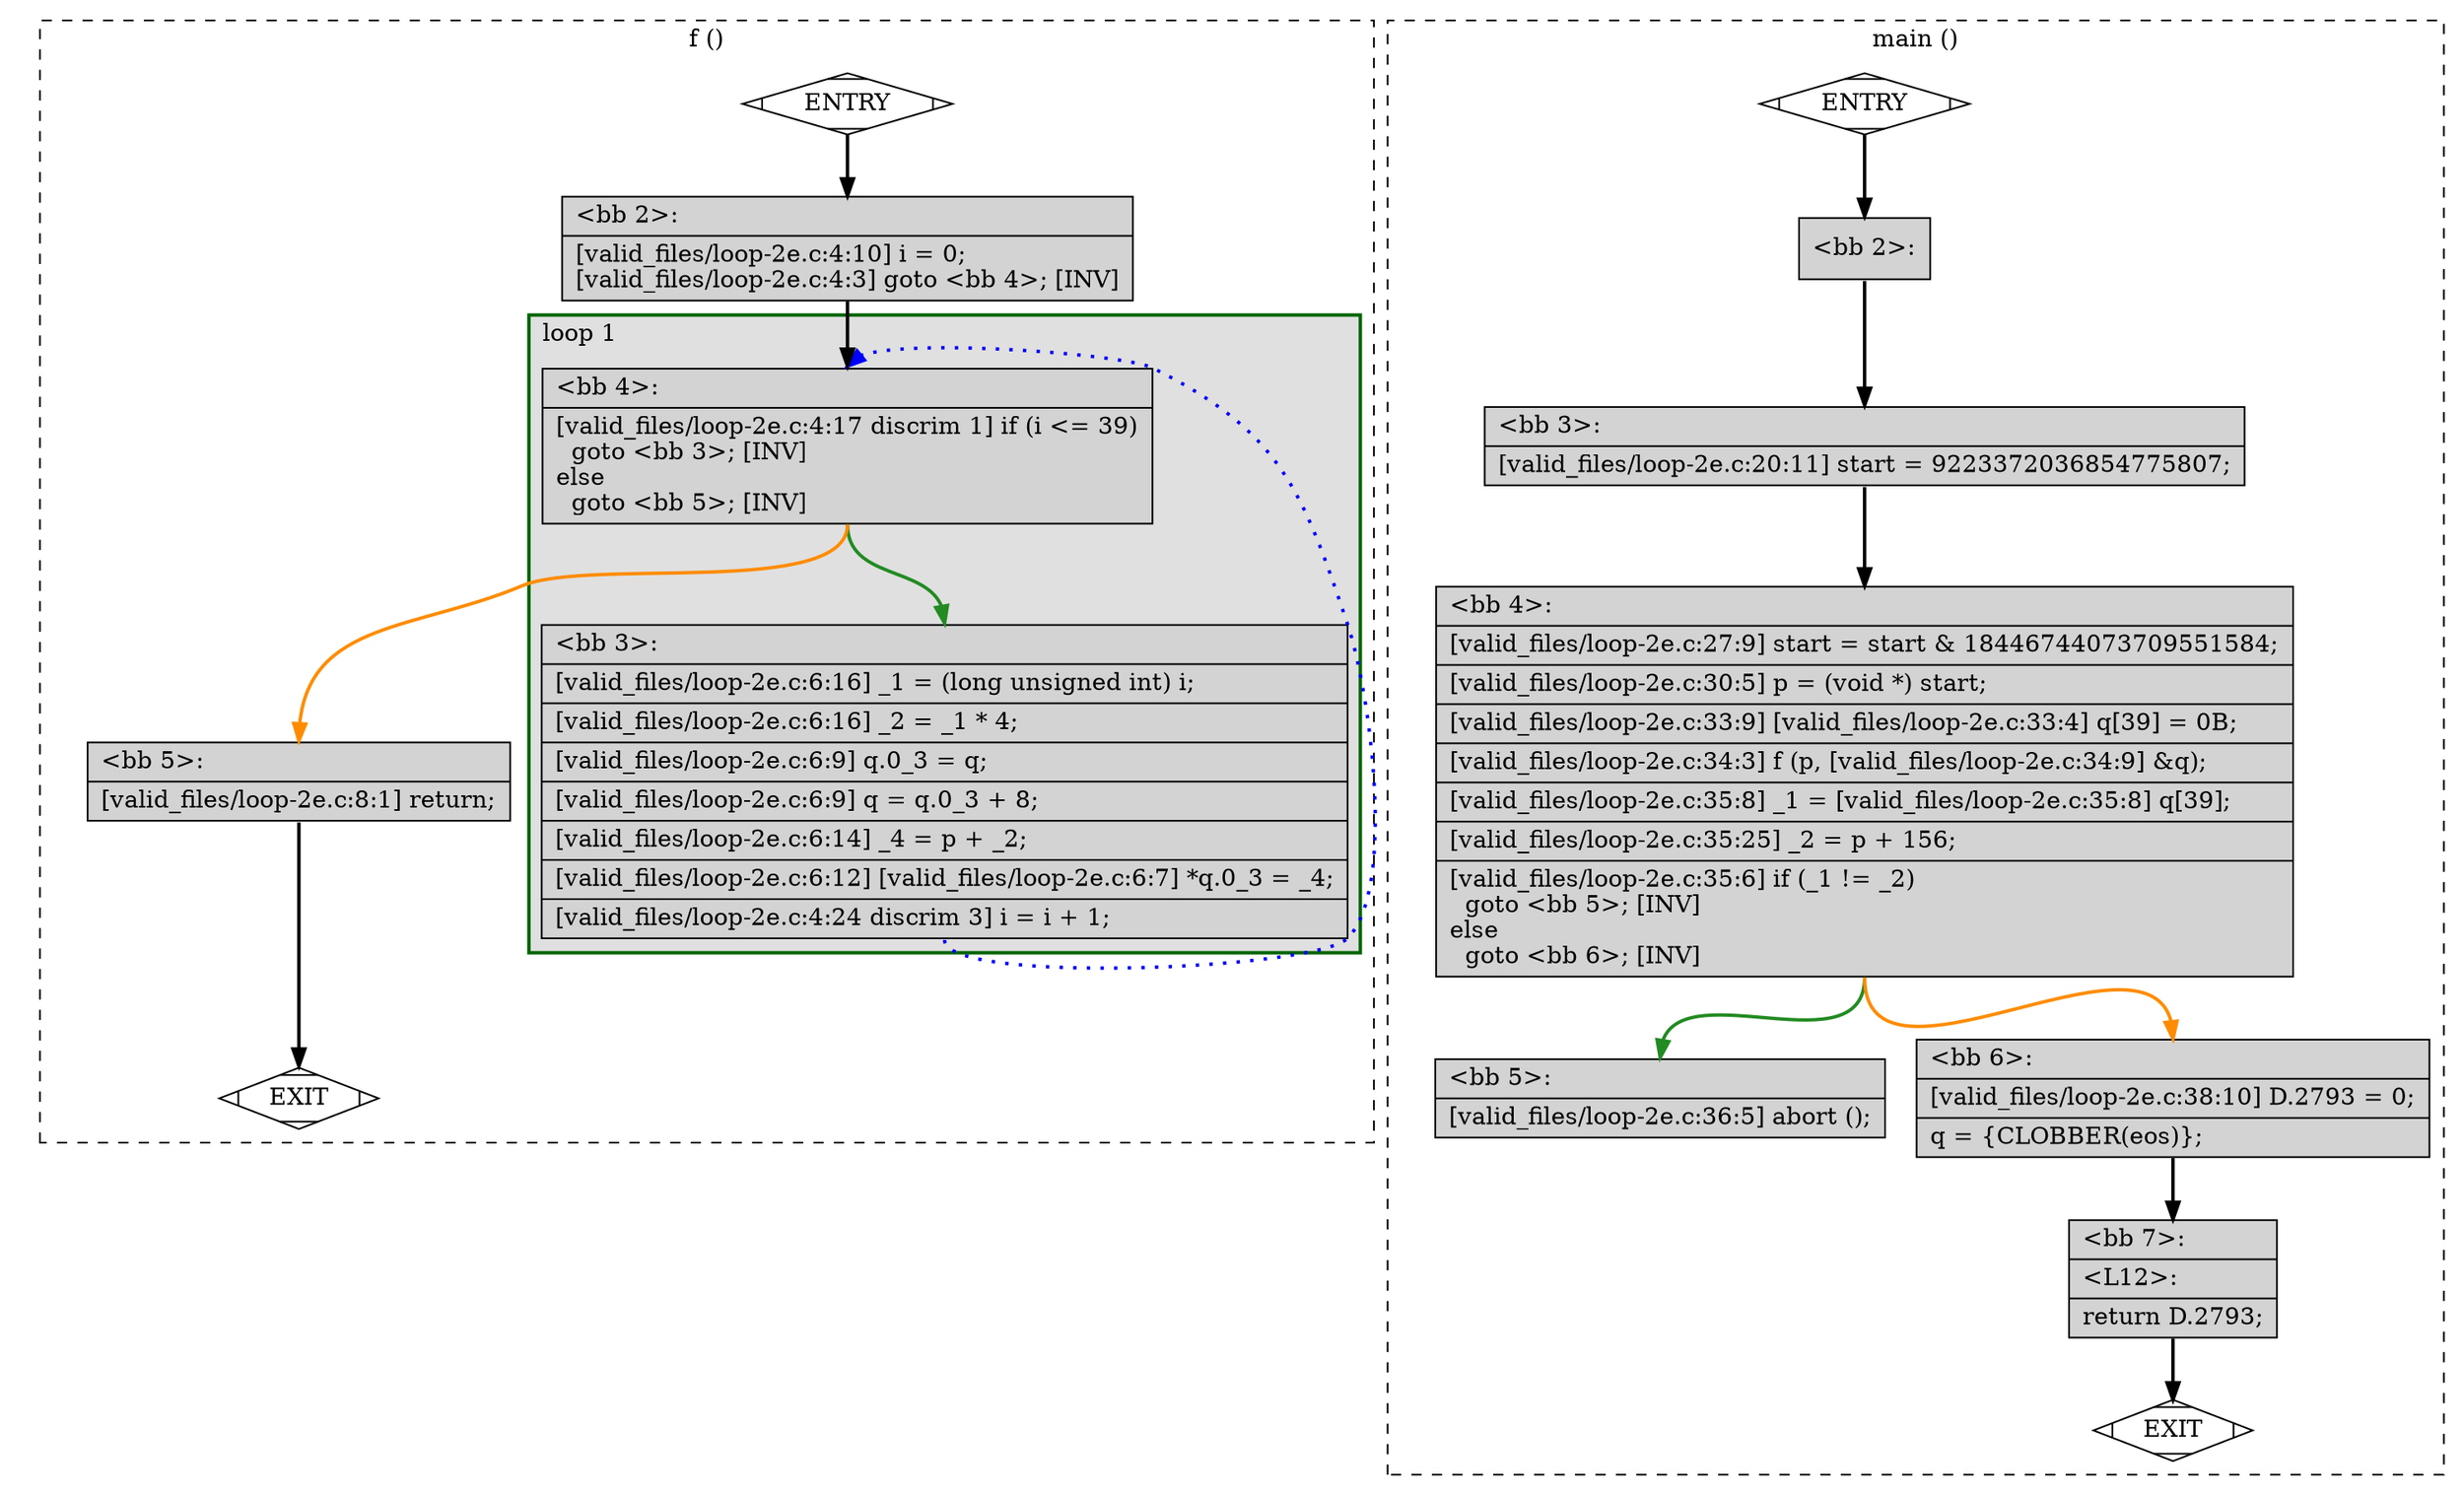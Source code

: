 digraph "a-loop-2e.c.015t.cfg" {
overlap=false;
subgraph "cluster_f" {
	style="dashed";
	color="black";
	label="f ()";
	subgraph cluster_0_1 {
	style="filled";
	color="darkgreen";
	fillcolor="grey88";
	label="loop 1";
	labeljust=l;
	penwidth=2;
	fn_0_basic_block_4 [shape=record,style=filled,fillcolor=lightgrey,label="{\<bb\ 4\>:\l\
|[valid_files/loop-2e.c:4:17\ discrim\ 1]\ if\ (i\ \<=\ 39)\l\
\ \ goto\ \<bb\ 3\>;\ [INV]\l\
else\l\
\ \ goto\ \<bb\ 5\>;\ [INV]\l\
}"];

	fn_0_basic_block_3 [shape=record,style=filled,fillcolor=lightgrey,label="{\<bb\ 3\>:\l\
|[valid_files/loop-2e.c:6:16]\ _1\ =\ (long\ unsigned\ int)\ i;\l\
|[valid_files/loop-2e.c:6:16]\ _2\ =\ _1\ *\ 4;\l\
|[valid_files/loop-2e.c:6:9]\ q.0_3\ =\ q;\l\
|[valid_files/loop-2e.c:6:9]\ q\ =\ q.0_3\ +\ 8;\l\
|[valid_files/loop-2e.c:6:14]\ _4\ =\ p\ +\ _2;\l\
|[valid_files/loop-2e.c:6:12]\ [valid_files/loop-2e.c:6:7]\ *q.0_3\ =\ _4;\l\
|[valid_files/loop-2e.c:4:24\ discrim\ 3]\ i\ =\ i\ +\ 1;\l\
}"];

	}
	fn_0_basic_block_0 [shape=Mdiamond,style=filled,fillcolor=white,label="ENTRY"];

	fn_0_basic_block_1 [shape=Mdiamond,style=filled,fillcolor=white,label="EXIT"];

	fn_0_basic_block_2 [shape=record,style=filled,fillcolor=lightgrey,label="{\<bb\ 2\>:\l\
|[valid_files/loop-2e.c:4:10]\ i\ =\ 0;\l\
[valid_files/loop-2e.c:4:3]\ goto\ \<bb\ 4\>;\ [INV]\l\
}"];

	fn_0_basic_block_5 [shape=record,style=filled,fillcolor=lightgrey,label="{\<bb\ 5\>:\l\
|[valid_files/loop-2e.c:8:1]\ return;\l\
}"];

	fn_0_basic_block_0:s -> fn_0_basic_block_2:n [style="solid,bold",color=black,weight=100,constraint=true];
	fn_0_basic_block_2:s -> fn_0_basic_block_4:n [style="solid,bold",color=black,weight=100,constraint=true];
	fn_0_basic_block_3:s -> fn_0_basic_block_4:n [style="dotted,bold",color=blue,weight=10,constraint=false];
	fn_0_basic_block_4:s -> fn_0_basic_block_3:n [style="solid,bold",color=forestgreen,weight=10,constraint=true];
	fn_0_basic_block_4:s -> fn_0_basic_block_5:n [style="solid,bold",color=darkorange,weight=10,constraint=true];
	fn_0_basic_block_5:s -> fn_0_basic_block_1:n [style="solid,bold",color=black,weight=10,constraint=true];
	fn_0_basic_block_0:s -> fn_0_basic_block_1:n [style="invis",constraint=true];
}
subgraph "cluster_main" {
	style="dashed";
	color="black";
	label="main ()";
	fn_1_basic_block_0 [shape=Mdiamond,style=filled,fillcolor=white,label="ENTRY"];

	fn_1_basic_block_1 [shape=Mdiamond,style=filled,fillcolor=white,label="EXIT"];

	fn_1_basic_block_2 [shape=record,style=filled,fillcolor=lightgrey,label="{\<bb\ 2\>:\l\
}"];

	fn_1_basic_block_3 [shape=record,style=filled,fillcolor=lightgrey,label="{\<bb\ 3\>:\l\
|[valid_files/loop-2e.c:20:11]\ start\ =\ 9223372036854775807;\l\
}"];

	fn_1_basic_block_4 [shape=record,style=filled,fillcolor=lightgrey,label="{\<bb\ 4\>:\l\
|[valid_files/loop-2e.c:27:9]\ start\ =\ start\ &\ 18446744073709551584;\l\
|[valid_files/loop-2e.c:30:5]\ p\ =\ (void\ *)\ start;\l\
|[valid_files/loop-2e.c:33:9]\ [valid_files/loop-2e.c:33:4]\ q[39]\ =\ 0B;\l\
|[valid_files/loop-2e.c:34:3]\ f\ (p,\ [valid_files/loop-2e.c:34:9]\ &q);\l\
|[valid_files/loop-2e.c:35:8]\ _1\ =\ [valid_files/loop-2e.c:35:8]\ q[39];\l\
|[valid_files/loop-2e.c:35:25]\ _2\ =\ p\ +\ 156;\l\
|[valid_files/loop-2e.c:35:6]\ if\ (_1\ !=\ _2)\l\
\ \ goto\ \<bb\ 5\>;\ [INV]\l\
else\l\
\ \ goto\ \<bb\ 6\>;\ [INV]\l\
}"];

	fn_1_basic_block_5 [shape=record,style=filled,fillcolor=lightgrey,label="{\<bb\ 5\>:\l\
|[valid_files/loop-2e.c:36:5]\ abort\ ();\l\
}"];

	fn_1_basic_block_6 [shape=record,style=filled,fillcolor=lightgrey,label="{\<bb\ 6\>:\l\
|[valid_files/loop-2e.c:38:10]\ D.2793\ =\ 0;\l\
|q\ =\ \{CLOBBER(eos)\};\l\
}"];

	fn_1_basic_block_7 [shape=record,style=filled,fillcolor=lightgrey,label="{\<bb\ 7\>:\l\
|\<L12\>:\l\
|return\ D.2793;\l\
}"];

	fn_1_basic_block_0:s -> fn_1_basic_block_2:n [style="solid,bold",color=black,weight=100,constraint=true];
	fn_1_basic_block_2:s -> fn_1_basic_block_3:n [style="solid,bold",color=black,weight=100,constraint=true];
	fn_1_basic_block_3:s -> fn_1_basic_block_4:n [style="solid,bold",color=black,weight=100,constraint=true];
	fn_1_basic_block_4:s -> fn_1_basic_block_5:n [style="solid,bold",color=forestgreen,weight=10,constraint=true];
	fn_1_basic_block_4:s -> fn_1_basic_block_6:n [style="solid,bold",color=darkorange,weight=10,constraint=true];
	fn_1_basic_block_6:s -> fn_1_basic_block_7:n [style="solid,bold",color=black,weight=100,constraint=true];
	fn_1_basic_block_7:s -> fn_1_basic_block_1:n [style="solid,bold",color=black,weight=10,constraint=true];
	fn_1_basic_block_0:s -> fn_1_basic_block_1:n [style="invis",constraint=true];
}
}
